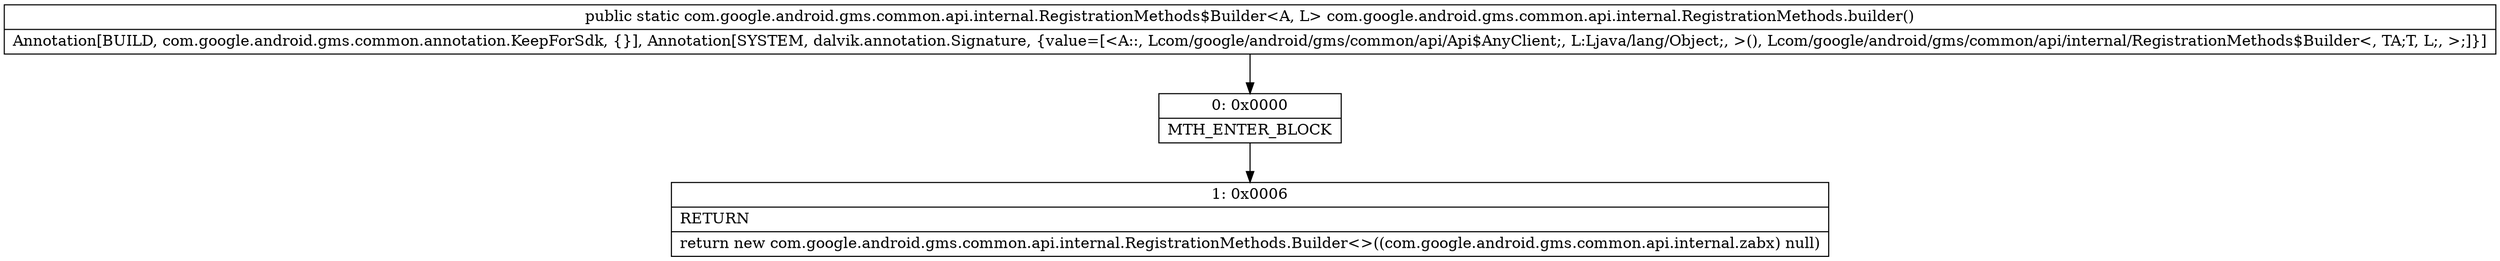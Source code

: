 digraph "CFG forcom.google.android.gms.common.api.internal.RegistrationMethods.builder()Lcom\/google\/android\/gms\/common\/api\/internal\/RegistrationMethods$Builder;" {
Node_0 [shape=record,label="{0\:\ 0x0000|MTH_ENTER_BLOCK\l}"];
Node_1 [shape=record,label="{1\:\ 0x0006|RETURN\l|return new com.google.android.gms.common.api.internal.RegistrationMethods.Builder\<\>((com.google.android.gms.common.api.internal.zabx) null)\l}"];
MethodNode[shape=record,label="{public static com.google.android.gms.common.api.internal.RegistrationMethods$Builder\<A, L\> com.google.android.gms.common.api.internal.RegistrationMethods.builder()  | Annotation[BUILD, com.google.android.gms.common.annotation.KeepForSdk, \{\}], Annotation[SYSTEM, dalvik.annotation.Signature, \{value=[\<A::, Lcom\/google\/android\/gms\/common\/api\/Api$AnyClient;, L:Ljava\/lang\/Object;, \>(), Lcom\/google\/android\/gms\/common\/api\/internal\/RegistrationMethods$Builder\<, TA;T, L;, \>;]\}]\l}"];
MethodNode -> Node_0;
Node_0 -> Node_1;
}

